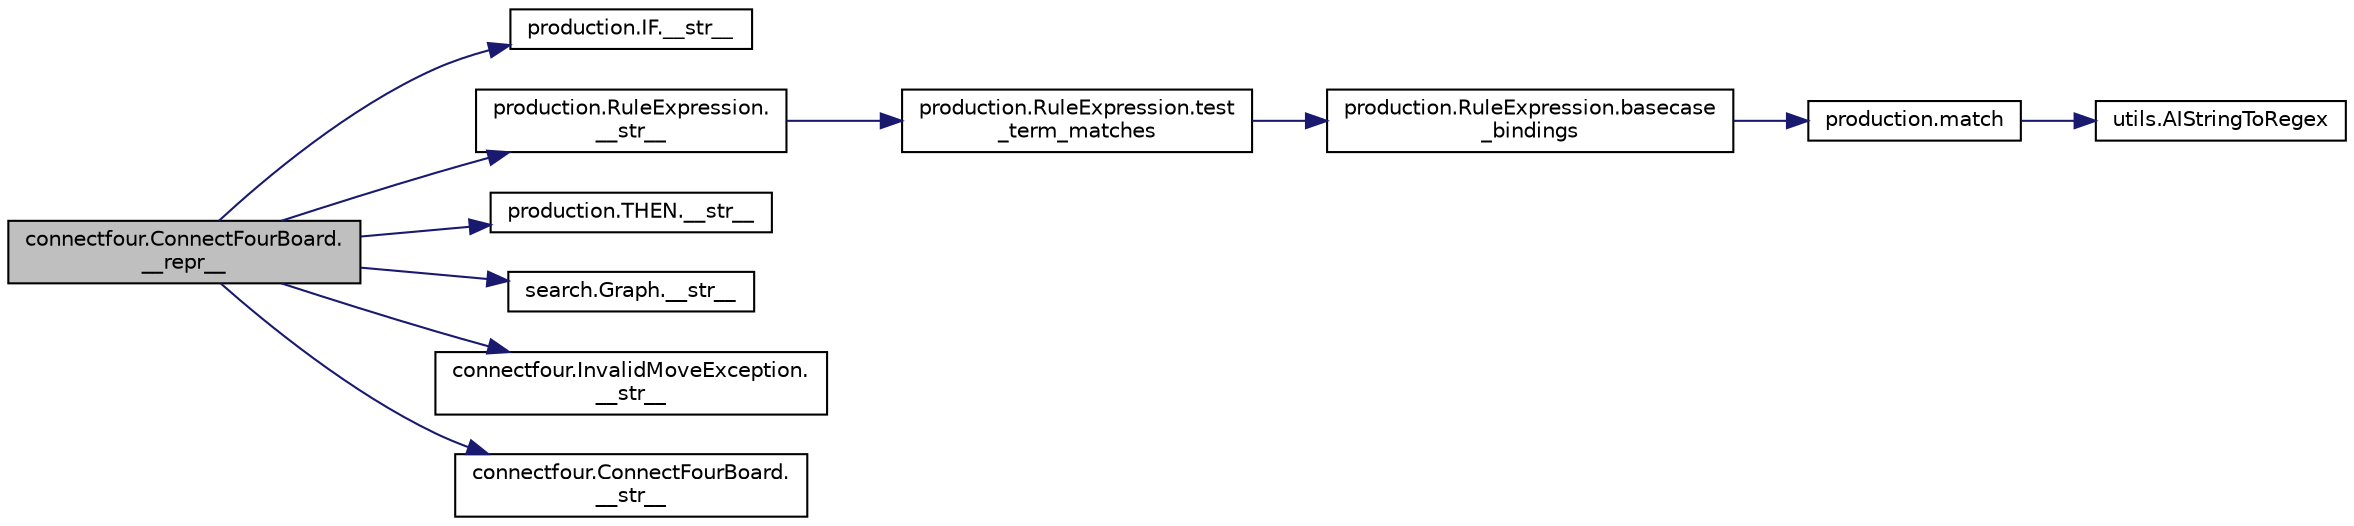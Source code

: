 digraph "connectfour.ConnectFourBoard.__repr__"
{
  edge [fontname="Helvetica",fontsize="10",labelfontname="Helvetica",labelfontsize="10"];
  node [fontname="Helvetica",fontsize="10",shape=record];
  rankdir="LR";
  Node1 [label="connectfour.ConnectFourBoard.\l__repr__",height=0.2,width=0.4,color="black", fillcolor="grey75", style="filled", fontcolor="black"];
  Node1 -> Node2 [color="midnightblue",fontsize="10",style="solid",fontname="Helvetica"];
  Node2 [label="production.IF.__str__",height=0.2,width=0.4,color="black", fillcolor="white", style="filled",URL="$classproduction_1_1_i_f.html#a913c0fb435ac0a64a1ddf956fd9376c1"];
  Node1 -> Node3 [color="midnightblue",fontsize="10",style="solid",fontname="Helvetica"];
  Node3 [label="production.RuleExpression.\l__str__",height=0.2,width=0.4,color="black", fillcolor="white", style="filled",URL="$classproduction_1_1_rule_expression.html#a51c09052da5da96990ef0525c64f28f2"];
  Node3 -> Node4 [color="midnightblue",fontsize="10",style="solid",fontname="Helvetica"];
  Node4 [label="production.RuleExpression.test\l_term_matches",height=0.2,width=0.4,color="black", fillcolor="white", style="filled",URL="$classproduction_1_1_rule_expression.html#ab01f1ddf2fbacabf107473975d749e1a"];
  Node4 -> Node5 [color="midnightblue",fontsize="10",style="solid",fontname="Helvetica"];
  Node5 [label="production.RuleExpression.basecase\l_bindings",height=0.2,width=0.4,color="black", fillcolor="white", style="filled",URL="$classproduction_1_1_rule_expression.html#ad530f5927cc21f08597c57845b417c58"];
  Node5 -> Node6 [color="midnightblue",fontsize="10",style="solid",fontname="Helvetica"];
  Node6 [label="production.match",height=0.2,width=0.4,color="black", fillcolor="white", style="filled",URL="$namespaceproduction.html#a9ba3934c56c12a0922452b8d33555f4a"];
  Node6 -> Node7 [color="midnightblue",fontsize="10",style="solid",fontname="Helvetica"];
  Node7 [label="utils.AIStringToRegex",height=0.2,width=0.4,color="black", fillcolor="white", style="filled",URL="$namespaceutils.html#a0151902f0ddac0b2729c4e2b301d9365"];
  Node1 -> Node8 [color="midnightblue",fontsize="10",style="solid",fontname="Helvetica"];
  Node8 [label="production.THEN.__str__",height=0.2,width=0.4,color="black", fillcolor="white", style="filled",URL="$classproduction_1_1_t_h_e_n.html#ab795fc580d16be525b3a679f55cc5ed1"];
  Node1 -> Node9 [color="midnightblue",fontsize="10",style="solid",fontname="Helvetica"];
  Node9 [label="search.Graph.__str__",height=0.2,width=0.4,color="black", fillcolor="white", style="filled",URL="$classsearch_1_1_graph.html#a070e1995a35ff1c7c07ea02af800662a"];
  Node1 -> Node10 [color="midnightblue",fontsize="10",style="solid",fontname="Helvetica"];
  Node10 [label="connectfour.InvalidMoveException.\l__str__",height=0.2,width=0.4,color="black", fillcolor="white", style="filled",URL="$classconnectfour_1_1_invalid_move_exception.html#a3867e7abf1536c1d6bbcc7898c2b47e0"];
  Node1 -> Node11 [color="midnightblue",fontsize="10",style="solid",fontname="Helvetica"];
  Node11 [label="connectfour.ConnectFourBoard.\l__str__",height=0.2,width=0.4,color="black", fillcolor="white", style="filled",URL="$classconnectfour_1_1_connect_four_board.html#a5d864ec8577e93d795d2652fdb36105c"];
}
